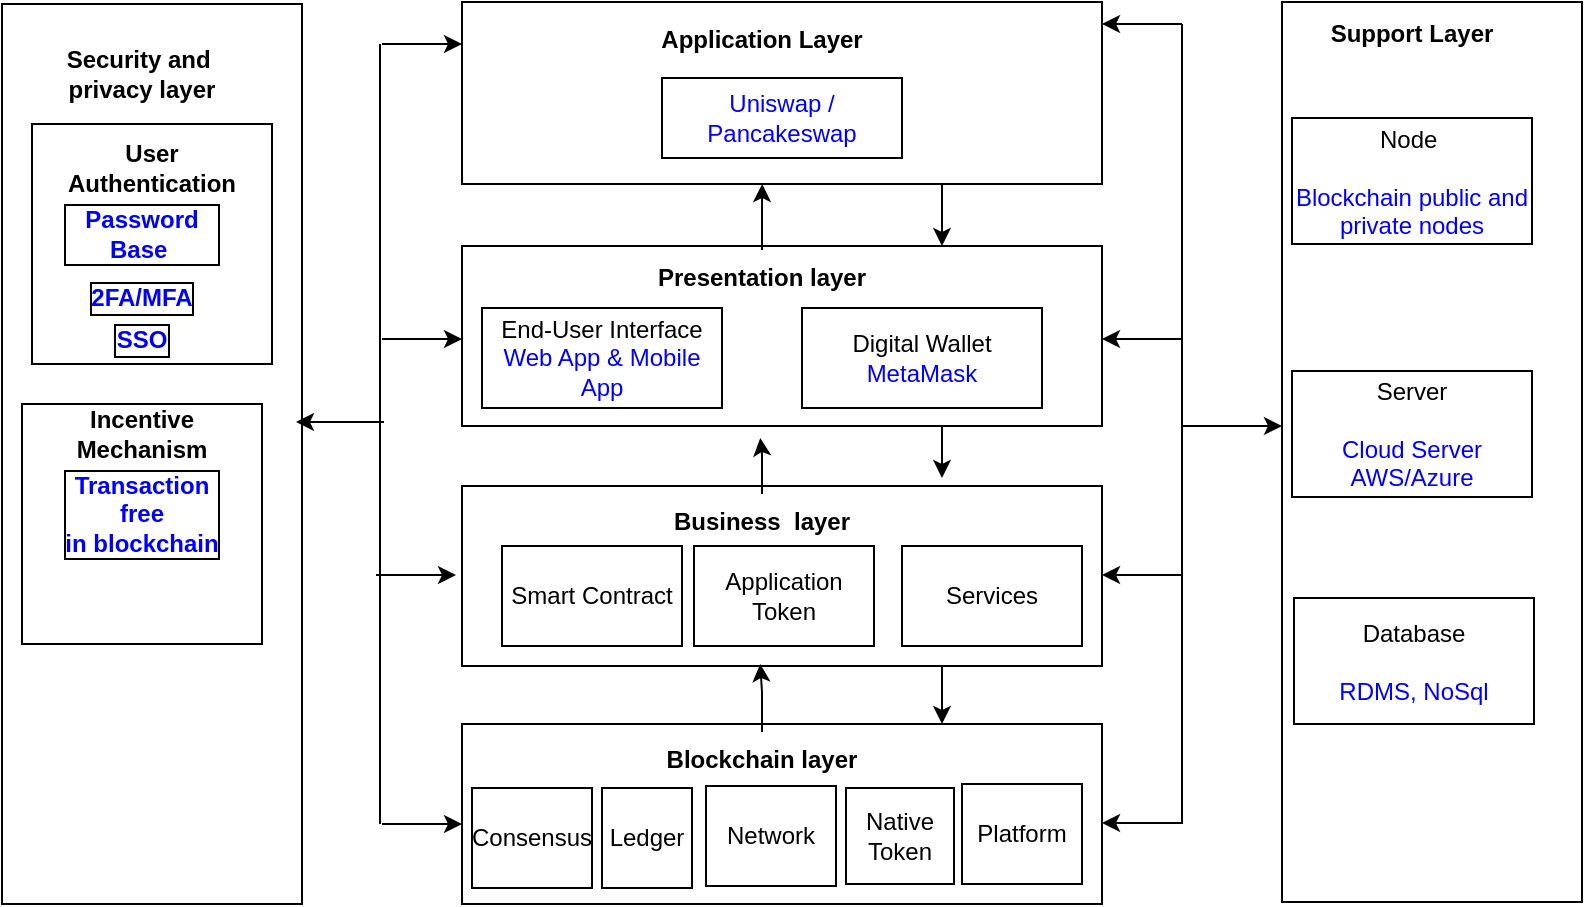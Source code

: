 <mxfile version="23.1.2" type="github">
  <diagram name="Page-1" id="90a13364-a465-7bf4-72fc-28e22215d7a0">
    <mxGraphModel dx="1257" dy="609" grid="1" gridSize="10" guides="1" tooltips="1" connect="1" arrows="1" fold="1" page="1" pageScale="1.5" pageWidth="1169" pageHeight="826" background="none" math="0" shadow="0">
      <root>
        <mxCell id="0" style=";html=1;" />
        <mxCell id="1" style=";html=1;" parent="0" />
        <mxCell id="DpLEGKwURlioBoFhBfSs-71" value="" style="group" vertex="1" connectable="0" parent="1">
          <mxGeometry x="686" y="149" width="790" height="451" as="geometry" />
        </mxCell>
        <mxCell id="DpLEGKwURlioBoFhBfSs-2" value="" style="rounded=0;whiteSpace=wrap;html=1;" vertex="1" parent="DpLEGKwURlioBoFhBfSs-71">
          <mxGeometry y="1" width="150" height="450" as="geometry" />
        </mxCell>
        <mxCell id="DpLEGKwURlioBoFhBfSs-26" value="" style="group" vertex="1" connectable="0" parent="DpLEGKwURlioBoFhBfSs-71">
          <mxGeometry x="230" y="242" width="320" height="90" as="geometry" />
        </mxCell>
        <mxCell id="DpLEGKwURlioBoFhBfSs-21" value="" style="rounded=0;whiteSpace=wrap;html=1;" vertex="1" parent="DpLEGKwURlioBoFhBfSs-26">
          <mxGeometry width="320" height="90" as="geometry" />
        </mxCell>
        <mxCell id="DpLEGKwURlioBoFhBfSs-22" value="&lt;div&gt;Business&amp;nbsp; layer&lt;br&gt;&lt;/div&gt;" style="text;html=1;strokeColor=none;fillColor=none;align=center;verticalAlign=middle;whiteSpace=wrap;rounded=0;fontStyle=1" vertex="1" parent="DpLEGKwURlioBoFhBfSs-26">
          <mxGeometry x="70" y="4" width="160" height="28" as="geometry" />
        </mxCell>
        <mxCell id="DpLEGKwURlioBoFhBfSs-23" value="&lt;font&gt;Application Token&lt;br&gt;&lt;/font&gt;" style="rounded=0;whiteSpace=wrap;html=1;labelBackgroundColor=none;fontColor=#000000;" vertex="1" parent="DpLEGKwURlioBoFhBfSs-26">
          <mxGeometry x="116" y="30" width="90" height="50" as="geometry" />
        </mxCell>
        <mxCell id="DpLEGKwURlioBoFhBfSs-24" value="&lt;font&gt;Smart Contract&lt;br&gt;&lt;/font&gt;" style="rounded=0;whiteSpace=wrap;html=1;labelBackgroundColor=none;fontColor=#000000;" vertex="1" parent="DpLEGKwURlioBoFhBfSs-26">
          <mxGeometry x="20" y="30" width="90" height="50" as="geometry" />
        </mxCell>
        <mxCell id="DpLEGKwURlioBoFhBfSs-25" value="&lt;font&gt;Services&lt;br&gt;&lt;/font&gt;" style="rounded=0;whiteSpace=wrap;html=1;labelBackgroundColor=none;fontColor=#000000;" vertex="1" parent="DpLEGKwURlioBoFhBfSs-26">
          <mxGeometry x="220" y="30" width="90" height="50" as="geometry" />
        </mxCell>
        <mxCell id="DpLEGKwURlioBoFhBfSs-27" value="" style="group" vertex="1" connectable="0" parent="DpLEGKwURlioBoFhBfSs-71">
          <mxGeometry x="230" y="122" width="320" height="90" as="geometry" />
        </mxCell>
        <mxCell id="DpLEGKwURlioBoFhBfSs-47" style="edgeStyle=orthogonalEdgeStyle;rounded=0;orthogonalLoop=1;jettySize=auto;html=1;exitX=0.75;exitY=1;exitDx=0;exitDy=0;" edge="1" parent="DpLEGKwURlioBoFhBfSs-27" source="DpLEGKwURlioBoFhBfSs-16">
          <mxGeometry relative="1" as="geometry">
            <mxPoint x="240" y="116" as="targetPoint" />
          </mxGeometry>
        </mxCell>
        <mxCell id="DpLEGKwURlioBoFhBfSs-16" value="" style="rounded=0;whiteSpace=wrap;html=1;" vertex="1" parent="DpLEGKwURlioBoFhBfSs-27">
          <mxGeometry width="320" height="90" as="geometry" />
        </mxCell>
        <mxCell id="DpLEGKwURlioBoFhBfSs-17" value="&lt;div&gt;Presentation layer&lt;br&gt;&lt;/div&gt;" style="text;html=1;strokeColor=none;fillColor=none;align=center;verticalAlign=middle;whiteSpace=wrap;rounded=0;fontStyle=1" vertex="1" parent="DpLEGKwURlioBoFhBfSs-27">
          <mxGeometry x="70" y="2" width="160" height="28" as="geometry" />
        </mxCell>
        <mxCell id="DpLEGKwURlioBoFhBfSs-19" value="&lt;font&gt;End-User Interface&lt;br&gt;&lt;font color=&quot;#0000ff&quot;&gt;Web App &amp;amp; Mobile App&lt;/font&gt;&lt;br&gt;&lt;/font&gt;" style="rounded=0;whiteSpace=wrap;html=1;labelBackgroundColor=none;fontColor=#000000;" vertex="1" parent="DpLEGKwURlioBoFhBfSs-27">
          <mxGeometry x="10" y="31" width="120" height="50" as="geometry" />
        </mxCell>
        <mxCell id="DpLEGKwURlioBoFhBfSs-20" value="&lt;font&gt;Digital Wallet&lt;br&gt;&lt;font color=&quot;#0000ff&quot;&gt;MetaMask&lt;/font&gt;&lt;br&gt;&lt;/font&gt;" style="rounded=0;whiteSpace=wrap;html=1;labelBackgroundColor=none;fontColor=#000000;" vertex="1" parent="DpLEGKwURlioBoFhBfSs-27">
          <mxGeometry x="170" y="31" width="120" height="50" as="geometry" />
        </mxCell>
        <mxCell id="DpLEGKwURlioBoFhBfSs-28" value="" style="group" vertex="1" connectable="0" parent="DpLEGKwURlioBoFhBfSs-71">
          <mxGeometry x="230" width="320" height="91" as="geometry" />
        </mxCell>
        <mxCell id="DpLEGKwURlioBoFhBfSs-13" value="" style="rounded=0;whiteSpace=wrap;html=1;" vertex="1" parent="DpLEGKwURlioBoFhBfSs-28">
          <mxGeometry width="320" height="91" as="geometry" />
        </mxCell>
        <mxCell id="DpLEGKwURlioBoFhBfSs-14" value="&lt;div&gt;&lt;span style=&quot;background-color: initial;&quot;&gt;Application Layer&lt;/span&gt;&lt;br&gt;&lt;/div&gt;" style="text;html=1;strokeColor=none;fillColor=none;align=center;verticalAlign=middle;whiteSpace=wrap;rounded=0;fontStyle=1" vertex="1" parent="DpLEGKwURlioBoFhBfSs-28">
          <mxGeometry x="70" y="5" width="160" height="28" as="geometry" />
        </mxCell>
        <mxCell id="DpLEGKwURlioBoFhBfSs-18" value="&lt;font color=&quot;#0000ff&quot;&gt;Uniswap / Pancakeswap&lt;/font&gt;" style="rounded=0;whiteSpace=wrap;html=1;" vertex="1" parent="DpLEGKwURlioBoFhBfSs-28">
          <mxGeometry x="100" y="38" width="120" height="40" as="geometry" />
        </mxCell>
        <mxCell id="DpLEGKwURlioBoFhBfSs-29" value="" style="group" vertex="1" connectable="0" parent="DpLEGKwURlioBoFhBfSs-71">
          <mxGeometry x="230" y="361" width="320" height="90" as="geometry" />
        </mxCell>
        <mxCell id="DpLEGKwURlioBoFhBfSs-30" value="" style="rounded=0;whiteSpace=wrap;html=1;" vertex="1" parent="DpLEGKwURlioBoFhBfSs-29">
          <mxGeometry width="320" height="90" as="geometry" />
        </mxCell>
        <mxCell id="DpLEGKwURlioBoFhBfSs-31" value="&lt;div&gt;Blockchain layer&lt;br&gt;&lt;/div&gt;" style="text;html=1;strokeColor=none;fillColor=none;align=center;verticalAlign=middle;whiteSpace=wrap;rounded=0;fontStyle=1" vertex="1" parent="DpLEGKwURlioBoFhBfSs-29">
          <mxGeometry x="70" y="4" width="160" height="28" as="geometry" />
        </mxCell>
        <mxCell id="DpLEGKwURlioBoFhBfSs-32" value="&lt;font&gt;Native Token&lt;br&gt;&lt;/font&gt;" style="rounded=0;whiteSpace=wrap;html=1;labelBackgroundColor=none;fontColor=#000000;" vertex="1" parent="DpLEGKwURlioBoFhBfSs-29">
          <mxGeometry x="192" y="32" width="54" height="48" as="geometry" />
        </mxCell>
        <mxCell id="DpLEGKwURlioBoFhBfSs-33" value="&lt;font&gt;Network&lt;br&gt;&lt;/font&gt;" style="rounded=0;whiteSpace=wrap;html=1;labelBackgroundColor=none;fontColor=#000000;" vertex="1" parent="DpLEGKwURlioBoFhBfSs-29">
          <mxGeometry x="122" y="31" width="65" height="50" as="geometry" />
        </mxCell>
        <mxCell id="DpLEGKwURlioBoFhBfSs-34" value="&lt;font&gt;Platform&lt;br&gt;&lt;/font&gt;" style="rounded=0;whiteSpace=wrap;html=1;labelBackgroundColor=none;fontColor=#000000;" vertex="1" parent="DpLEGKwURlioBoFhBfSs-29">
          <mxGeometry x="250" y="30" width="60" height="50" as="geometry" />
        </mxCell>
        <mxCell id="DpLEGKwURlioBoFhBfSs-72" value="&lt;font&gt;Ledger&lt;br&gt;&lt;/font&gt;" style="rounded=0;whiteSpace=wrap;html=1;labelBackgroundColor=none;fontColor=#000000;" vertex="1" parent="DpLEGKwURlioBoFhBfSs-29">
          <mxGeometry x="70" y="32" width="45" height="50" as="geometry" />
        </mxCell>
        <mxCell id="DpLEGKwURlioBoFhBfSs-73" value="&lt;font&gt;Consensus&lt;br&gt;&lt;/font&gt;" style="rounded=0;whiteSpace=wrap;html=1;labelBackgroundColor=none;fontColor=#000000;" vertex="1" parent="DpLEGKwURlioBoFhBfSs-29">
          <mxGeometry x="5" y="32" width="60" height="50" as="geometry" />
        </mxCell>
        <mxCell id="DpLEGKwURlioBoFhBfSs-41" style="edgeStyle=orthogonalEdgeStyle;rounded=0;orthogonalLoop=1;jettySize=auto;html=1;exitX=0.75;exitY=1;exitDx=0;exitDy=0;entryX=0.75;entryY=0;entryDx=0;entryDy=0;" edge="1" parent="DpLEGKwURlioBoFhBfSs-71" source="DpLEGKwURlioBoFhBfSs-13" target="DpLEGKwURlioBoFhBfSs-16">
          <mxGeometry relative="1" as="geometry" />
        </mxCell>
        <mxCell id="DpLEGKwURlioBoFhBfSs-42" style="edgeStyle=orthogonalEdgeStyle;rounded=0;orthogonalLoop=1;jettySize=auto;html=1;entryX=0.469;entryY=1;entryDx=0;entryDy=0;entryPerimeter=0;" edge="1" parent="DpLEGKwURlioBoFhBfSs-71" source="DpLEGKwURlioBoFhBfSs-17" target="DpLEGKwURlioBoFhBfSs-13">
          <mxGeometry relative="1" as="geometry" />
        </mxCell>
        <mxCell id="DpLEGKwURlioBoFhBfSs-48" style="edgeStyle=orthogonalEdgeStyle;rounded=0;orthogonalLoop=1;jettySize=auto;html=1;exitX=0.75;exitY=1;exitDx=0;exitDy=0;entryX=0.75;entryY=0;entryDx=0;entryDy=0;" edge="1" parent="DpLEGKwURlioBoFhBfSs-71" source="DpLEGKwURlioBoFhBfSs-21" target="DpLEGKwURlioBoFhBfSs-30">
          <mxGeometry relative="1" as="geometry" />
        </mxCell>
        <mxCell id="DpLEGKwURlioBoFhBfSs-49" style="edgeStyle=orthogonalEdgeStyle;rounded=0;orthogonalLoop=1;jettySize=auto;html=1;entryX=0.466;entryY=1.067;entryDx=0;entryDy=0;entryPerimeter=0;" edge="1" parent="DpLEGKwURlioBoFhBfSs-71" source="DpLEGKwURlioBoFhBfSs-22" target="DpLEGKwURlioBoFhBfSs-16">
          <mxGeometry relative="1" as="geometry" />
        </mxCell>
        <mxCell id="DpLEGKwURlioBoFhBfSs-50" style="edgeStyle=orthogonalEdgeStyle;rounded=0;orthogonalLoop=1;jettySize=auto;html=1;entryX=0.466;entryY=0.989;entryDx=0;entryDy=0;entryPerimeter=0;" edge="1" parent="DpLEGKwURlioBoFhBfSs-71" source="DpLEGKwURlioBoFhBfSs-31" target="DpLEGKwURlioBoFhBfSs-21">
          <mxGeometry relative="1" as="geometry" />
        </mxCell>
        <mxCell id="DpLEGKwURlioBoFhBfSs-52" value="" style="endArrow=none;html=1;rounded=0;" edge="1" parent="DpLEGKwURlioBoFhBfSs-71">
          <mxGeometry width="50" height="50" relative="1" as="geometry">
            <mxPoint x="189" y="411" as="sourcePoint" />
            <mxPoint x="189" y="21" as="targetPoint" />
          </mxGeometry>
        </mxCell>
        <mxCell id="DpLEGKwURlioBoFhBfSs-56" value="" style="endArrow=classic;html=1;rounded=0;" edge="1" parent="DpLEGKwURlioBoFhBfSs-71">
          <mxGeometry width="50" height="50" relative="1" as="geometry">
            <mxPoint x="190" y="411" as="sourcePoint" />
            <mxPoint x="230" y="411" as="targetPoint" />
          </mxGeometry>
        </mxCell>
        <mxCell id="DpLEGKwURlioBoFhBfSs-57" value="" style="endArrow=classic;html=1;rounded=0;" edge="1" parent="DpLEGKwURlioBoFhBfSs-71">
          <mxGeometry width="50" height="50" relative="1" as="geometry">
            <mxPoint x="187" y="286.5" as="sourcePoint" />
            <mxPoint x="227" y="286.5" as="targetPoint" />
          </mxGeometry>
        </mxCell>
        <mxCell id="DpLEGKwURlioBoFhBfSs-58" value="" style="endArrow=classic;html=1;rounded=0;" edge="1" parent="DpLEGKwURlioBoFhBfSs-71">
          <mxGeometry width="50" height="50" relative="1" as="geometry">
            <mxPoint x="190" y="168.5" as="sourcePoint" />
            <mxPoint x="230" y="168.5" as="targetPoint" />
          </mxGeometry>
        </mxCell>
        <mxCell id="DpLEGKwURlioBoFhBfSs-59" value="" style="endArrow=classic;html=1;rounded=0;" edge="1" parent="DpLEGKwURlioBoFhBfSs-71">
          <mxGeometry width="50" height="50" relative="1" as="geometry">
            <mxPoint x="190" y="21" as="sourcePoint" />
            <mxPoint x="230" y="21" as="targetPoint" />
          </mxGeometry>
        </mxCell>
        <mxCell id="DpLEGKwURlioBoFhBfSs-61" value="" style="endArrow=classic;html=1;rounded=0;entryX=1;entryY=0;entryDx=0;entryDy=0;" edge="1" parent="DpLEGKwURlioBoFhBfSs-71">
          <mxGeometry width="50" height="50" relative="1" as="geometry">
            <mxPoint x="191" y="210" as="sourcePoint" />
            <mxPoint x="147" y="210" as="targetPoint" />
          </mxGeometry>
        </mxCell>
        <mxCell id="DpLEGKwURlioBoFhBfSs-62" value="" style="endArrow=none;html=1;rounded=0;" edge="1" parent="DpLEGKwURlioBoFhBfSs-71">
          <mxGeometry width="50" height="50" relative="1" as="geometry">
            <mxPoint x="590" y="411" as="sourcePoint" />
            <mxPoint x="590" y="11" as="targetPoint" />
          </mxGeometry>
        </mxCell>
        <mxCell id="DpLEGKwURlioBoFhBfSs-63" value="" style="endArrow=classic;html=1;rounded=0;entryX=1;entryY=0;entryDx=0;entryDy=0;" edge="1" parent="DpLEGKwURlioBoFhBfSs-71">
          <mxGeometry width="50" height="50" relative="1" as="geometry">
            <mxPoint x="590" y="11" as="sourcePoint" />
            <mxPoint x="550" y="11" as="targetPoint" />
          </mxGeometry>
        </mxCell>
        <mxCell id="DpLEGKwURlioBoFhBfSs-64" value="" style="endArrow=classic;html=1;rounded=0;entryX=1;entryY=0;entryDx=0;entryDy=0;" edge="1" parent="DpLEGKwURlioBoFhBfSs-71">
          <mxGeometry width="50" height="50" relative="1" as="geometry">
            <mxPoint x="590" y="168.5" as="sourcePoint" />
            <mxPoint x="550" y="168.5" as="targetPoint" />
          </mxGeometry>
        </mxCell>
        <mxCell id="DpLEGKwURlioBoFhBfSs-66" value="" style="endArrow=classic;html=1;rounded=0;entryX=1;entryY=0;entryDx=0;entryDy=0;" edge="1" parent="DpLEGKwURlioBoFhBfSs-71">
          <mxGeometry width="50" height="50" relative="1" as="geometry">
            <mxPoint x="590" y="286.5" as="sourcePoint" />
            <mxPoint x="550" y="286.5" as="targetPoint" />
          </mxGeometry>
        </mxCell>
        <mxCell id="DpLEGKwURlioBoFhBfSs-67" value="" style="endArrow=classic;html=1;rounded=0;entryX=1;entryY=0;entryDx=0;entryDy=0;" edge="1" parent="DpLEGKwURlioBoFhBfSs-71">
          <mxGeometry width="50" height="50" relative="1" as="geometry">
            <mxPoint x="590" y="410.5" as="sourcePoint" />
            <mxPoint x="550" y="410.5" as="targetPoint" />
          </mxGeometry>
        </mxCell>
        <mxCell id="DpLEGKwURlioBoFhBfSs-68" value="" style="endArrow=classic;html=1;rounded=0;" edge="1" parent="DpLEGKwURlioBoFhBfSs-71">
          <mxGeometry width="50" height="50" relative="1" as="geometry">
            <mxPoint x="590" y="212" as="sourcePoint" />
            <mxPoint x="640" y="212" as="targetPoint" />
          </mxGeometry>
        </mxCell>
        <mxCell id="DpLEGKwURlioBoFhBfSs-69" value="" style="group" vertex="1" connectable="0" parent="DpLEGKwURlioBoFhBfSs-71">
          <mxGeometry x="10" y="11" width="125" height="310" as="geometry" />
        </mxCell>
        <mxCell id="DpLEGKwURlioBoFhBfSs-3" value="&lt;div&gt;Security and&amp;nbsp;&lt;/div&gt;&lt;div&gt;privacy layer&lt;/div&gt;" style="text;html=1;strokeColor=none;fillColor=none;align=center;verticalAlign=middle;whiteSpace=wrap;rounded=0;fontStyle=1" vertex="1" parent="DpLEGKwURlioBoFhBfSs-69">
          <mxGeometry x="10" width="100" height="50" as="geometry" />
        </mxCell>
        <mxCell id="DpLEGKwURlioBoFhBfSs-4" value="" style="rounded=0;whiteSpace=wrap;html=1;" vertex="1" parent="DpLEGKwURlioBoFhBfSs-69">
          <mxGeometry x="5" y="50" width="120" height="120" as="geometry" />
        </mxCell>
        <mxCell id="DpLEGKwURlioBoFhBfSs-5" value="User Authentication" style="text;html=1;strokeColor=none;fillColor=none;align=center;verticalAlign=middle;whiteSpace=wrap;rounded=0;fontStyle=1" vertex="1" parent="DpLEGKwURlioBoFhBfSs-69">
          <mxGeometry x="10" y="57" width="110" height="30" as="geometry" />
        </mxCell>
        <mxCell id="DpLEGKwURlioBoFhBfSs-6" value="&lt;font color=&quot;#0000ff&quot;&gt;Password Base&amp;nbsp;&lt;/font&gt;" style="text;html=1;strokeColor=none;fillColor=none;align=center;verticalAlign=middle;whiteSpace=wrap;rounded=0;fontStyle=1;fontColor=default;labelBackgroundColor=none;labelBorderColor=default;" vertex="1" parent="DpLEGKwURlioBoFhBfSs-69">
          <mxGeometry x="20" y="90" width="80" height="30" as="geometry" />
        </mxCell>
        <mxCell id="DpLEGKwURlioBoFhBfSs-7" value="&lt;font color=&quot;#0000ff&quot;&gt;2FA/MFA&lt;/font&gt;" style="text;html=1;strokeColor=none;fillColor=none;align=center;verticalAlign=middle;whiteSpace=wrap;rounded=0;fontStyle=1;fontColor=default;labelBackgroundColor=none;labelBorderColor=default;" vertex="1" parent="DpLEGKwURlioBoFhBfSs-69">
          <mxGeometry x="20" y="122" width="80" height="30" as="geometry" />
        </mxCell>
        <mxCell id="DpLEGKwURlioBoFhBfSs-9" value="&lt;font color=&quot;#0000ff&quot;&gt;SSO&lt;/font&gt;" style="text;html=1;strokeColor=none;fillColor=none;align=center;verticalAlign=middle;whiteSpace=wrap;rounded=0;fontStyle=1;fontColor=default;labelBackgroundColor=none;labelBorderColor=default;" vertex="1" parent="DpLEGKwURlioBoFhBfSs-69">
          <mxGeometry x="20" y="143" width="80" height="30" as="geometry" />
        </mxCell>
        <mxCell id="DpLEGKwURlioBoFhBfSs-10" value="" style="rounded=0;whiteSpace=wrap;html=1;" vertex="1" parent="DpLEGKwURlioBoFhBfSs-69">
          <mxGeometry y="190" width="120" height="120" as="geometry" />
        </mxCell>
        <mxCell id="DpLEGKwURlioBoFhBfSs-11" value="Incentive Mechanism" style="text;html=1;strokeColor=none;fillColor=none;align=center;verticalAlign=middle;whiteSpace=wrap;rounded=0;fontStyle=1" vertex="1" parent="DpLEGKwURlioBoFhBfSs-69">
          <mxGeometry x="5" y="190" width="110" height="30" as="geometry" />
        </mxCell>
        <mxCell id="DpLEGKwURlioBoFhBfSs-12" value="&lt;font color=&quot;#0000ff&quot;&gt;Transaction free in&amp;nbsp;blockchain&lt;/font&gt;" style="text;html=1;strokeColor=none;fillColor=none;align=center;verticalAlign=middle;whiteSpace=wrap;rounded=0;fontStyle=1;fontColor=default;labelBackgroundColor=none;labelBorderColor=default;" vertex="1" parent="DpLEGKwURlioBoFhBfSs-69">
          <mxGeometry x="20" y="230" width="80" height="30" as="geometry" />
        </mxCell>
        <mxCell id="DpLEGKwURlioBoFhBfSs-70" value="" style="group" vertex="1" connectable="0" parent="DpLEGKwURlioBoFhBfSs-71">
          <mxGeometry x="640" width="150" height="450" as="geometry" />
        </mxCell>
        <mxCell id="DpLEGKwURlioBoFhBfSs-35" value="" style="rounded=0;whiteSpace=wrap;html=1;" vertex="1" parent="DpLEGKwURlioBoFhBfSs-70">
          <mxGeometry width="150" height="450" as="geometry" />
        </mxCell>
        <mxCell id="DpLEGKwURlioBoFhBfSs-36" value="&lt;b&gt;Support Layer&lt;/b&gt;" style="text;html=1;strokeColor=none;fillColor=none;align=center;verticalAlign=middle;whiteSpace=wrap;rounded=0;" vertex="1" parent="DpLEGKwURlioBoFhBfSs-70">
          <mxGeometry x="20" y="1" width="90" height="30" as="geometry" />
        </mxCell>
        <mxCell id="DpLEGKwURlioBoFhBfSs-37" value="&lt;font&gt;Node&amp;nbsp;&lt;br&gt;&lt;br&gt;&lt;font color=&quot;#0000ff&quot;&gt;Blockchain public and private nodes&lt;/font&gt;&lt;br&gt;&lt;/font&gt;" style="rounded=0;whiteSpace=wrap;html=1;labelBackgroundColor=none;fontColor=#000000;" vertex="1" parent="DpLEGKwURlioBoFhBfSs-70">
          <mxGeometry x="5" y="58" width="120" height="63" as="geometry" />
        </mxCell>
        <mxCell id="DpLEGKwURlioBoFhBfSs-38" value="&lt;font&gt;Server&lt;br&gt;&lt;br&gt;&lt;font color=&quot;#0000ff&quot;&gt;Cloud Server AWS/Azure&lt;/font&gt;&lt;br&gt;&lt;/font&gt;" style="rounded=0;whiteSpace=wrap;html=1;labelBackgroundColor=none;fontColor=#000000;" vertex="1" parent="DpLEGKwURlioBoFhBfSs-70">
          <mxGeometry x="5" y="184.5" width="120" height="63" as="geometry" />
        </mxCell>
        <mxCell id="DpLEGKwURlioBoFhBfSs-39" value="&lt;font&gt;Database&lt;br&gt;&lt;br&gt;&lt;font color=&quot;#0000ff&quot;&gt;RDMS, NoSql&lt;/font&gt;&lt;br&gt;&lt;/font&gt;" style="rounded=0;whiteSpace=wrap;html=1;labelBackgroundColor=none;fontColor=#000000;" vertex="1" parent="DpLEGKwURlioBoFhBfSs-70">
          <mxGeometry x="6" y="298" width="120" height="63" as="geometry" />
        </mxCell>
      </root>
    </mxGraphModel>
  </diagram>
</mxfile>
